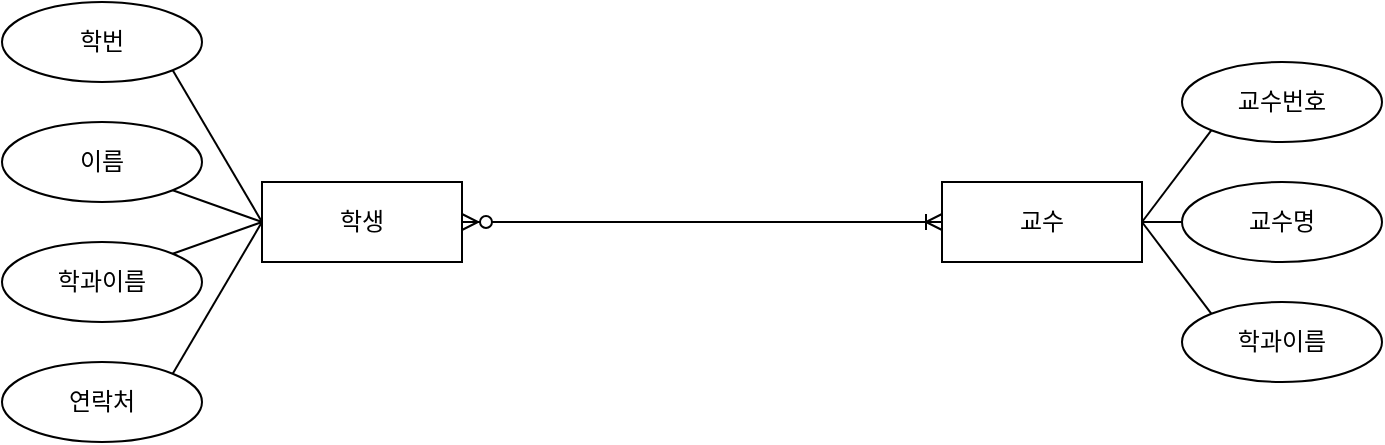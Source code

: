 <mxfile version="21.6.5" type="github">
  <diagram name="페이지-1" id="iDLjW7giLl_mUTGhgJke">
    <mxGraphModel dx="724" dy="395" grid="1" gridSize="10" guides="1" tooltips="1" connect="1" arrows="1" fold="1" page="1" pageScale="1" pageWidth="827" pageHeight="1169" math="0" shadow="0">
      <root>
        <mxCell id="0" />
        <mxCell id="1" parent="0" />
        <mxCell id="mJKUhedICLntOPsV6Hvn-17" value="교수" style="whiteSpace=wrap;html=1;align=center;" parent="1" vertex="1">
          <mxGeometry x="520" y="240" width="100" height="40" as="geometry" />
        </mxCell>
        <mxCell id="mJKUhedICLntOPsV6Hvn-18" value="학생" style="whiteSpace=wrap;html=1;align=center;" parent="1" vertex="1">
          <mxGeometry x="180" y="240" width="100" height="40" as="geometry" />
        </mxCell>
        <mxCell id="mJKUhedICLntOPsV6Hvn-19" value="학과이름" style="ellipse;whiteSpace=wrap;html=1;align=center;" parent="1" vertex="1">
          <mxGeometry x="640" y="300" width="100" height="40" as="geometry" />
        </mxCell>
        <mxCell id="mJKUhedICLntOPsV6Hvn-20" value="교수명" style="ellipse;whiteSpace=wrap;html=1;align=center;" parent="1" vertex="1">
          <mxGeometry x="640" y="240" width="100" height="40" as="geometry" />
        </mxCell>
        <mxCell id="mJKUhedICLntOPsV6Hvn-21" value="교수번호" style="ellipse;whiteSpace=wrap;html=1;align=center;" parent="1" vertex="1">
          <mxGeometry x="640" y="180" width="100" height="40" as="geometry" />
        </mxCell>
        <mxCell id="mJKUhedICLntOPsV6Hvn-22" value="연락처" style="ellipse;whiteSpace=wrap;html=1;align=center;" parent="1" vertex="1">
          <mxGeometry x="50" y="330" width="100" height="40" as="geometry" />
        </mxCell>
        <mxCell id="mJKUhedICLntOPsV6Hvn-23" value="학과이름" style="ellipse;whiteSpace=wrap;html=1;align=center;" parent="1" vertex="1">
          <mxGeometry x="50" y="270" width="100" height="40" as="geometry" />
        </mxCell>
        <mxCell id="mJKUhedICLntOPsV6Hvn-24" value="이름" style="ellipse;whiteSpace=wrap;html=1;align=center;" parent="1" vertex="1">
          <mxGeometry x="50" y="210" width="100" height="40" as="geometry" />
        </mxCell>
        <mxCell id="mJKUhedICLntOPsV6Hvn-25" value="학번" style="ellipse;whiteSpace=wrap;html=1;align=center;" parent="1" vertex="1">
          <mxGeometry x="50" y="150" width="100" height="40" as="geometry" />
        </mxCell>
        <mxCell id="mJKUhedICLntOPsV6Hvn-26" value="" style="edgeStyle=entityRelationEdgeStyle;fontSize=12;html=1;endArrow=ERoneToMany;startArrow=ERzeroToMany;rounded=0;exitX=1;exitY=0.5;exitDx=0;exitDy=0;entryX=0;entryY=0.5;entryDx=0;entryDy=0;" parent="1" source="mJKUhedICLntOPsV6Hvn-18" target="mJKUhedICLntOPsV6Hvn-17" edge="1">
          <mxGeometry width="100" height="100" relative="1" as="geometry">
            <mxPoint x="410" y="270" as="sourcePoint" />
            <mxPoint x="510" y="170" as="targetPoint" />
          </mxGeometry>
        </mxCell>
        <mxCell id="mJKUhedICLntOPsV6Hvn-36" value="" style="endArrow=none;html=1;rounded=0;entryX=0;entryY=0;entryDx=0;entryDy=0;exitX=1;exitY=0.5;exitDx=0;exitDy=0;" parent="1" source="mJKUhedICLntOPsV6Hvn-17" target="mJKUhedICLntOPsV6Hvn-19" edge="1">
          <mxGeometry relative="1" as="geometry">
            <mxPoint x="380" y="220" as="sourcePoint" />
            <mxPoint x="540" y="220" as="targetPoint" />
          </mxGeometry>
        </mxCell>
        <mxCell id="mJKUhedICLntOPsV6Hvn-37" value="" style="endArrow=none;html=1;rounded=0;entryX=0;entryY=0.5;entryDx=0;entryDy=0;exitX=1;exitY=0.5;exitDx=0;exitDy=0;" parent="1" source="mJKUhedICLntOPsV6Hvn-17" target="mJKUhedICLntOPsV6Hvn-20" edge="1">
          <mxGeometry relative="1" as="geometry">
            <mxPoint x="380" y="220" as="sourcePoint" />
            <mxPoint x="540" y="220" as="targetPoint" />
          </mxGeometry>
        </mxCell>
        <mxCell id="mJKUhedICLntOPsV6Hvn-38" value="" style="endArrow=none;html=1;rounded=0;exitX=1;exitY=0.5;exitDx=0;exitDy=0;entryX=0;entryY=1;entryDx=0;entryDy=0;" parent="1" source="mJKUhedICLntOPsV6Hvn-17" target="mJKUhedICLntOPsV6Hvn-21" edge="1">
          <mxGeometry relative="1" as="geometry">
            <mxPoint x="380" y="220" as="sourcePoint" />
            <mxPoint x="540" y="220" as="targetPoint" />
          </mxGeometry>
        </mxCell>
        <mxCell id="mJKUhedICLntOPsV6Hvn-39" value="" style="endArrow=none;html=1;rounded=0;exitX=1;exitY=0;exitDx=0;exitDy=0;entryX=0;entryY=0.5;entryDx=0;entryDy=0;" parent="1" source="mJKUhedICLntOPsV6Hvn-22" target="mJKUhedICLntOPsV6Hvn-18" edge="1">
          <mxGeometry relative="1" as="geometry">
            <mxPoint x="380" y="220" as="sourcePoint" />
            <mxPoint x="540" y="220" as="targetPoint" />
          </mxGeometry>
        </mxCell>
        <mxCell id="mJKUhedICLntOPsV6Hvn-40" value="" style="endArrow=none;html=1;rounded=0;exitX=1;exitY=0;exitDx=0;exitDy=0;entryX=0;entryY=0.5;entryDx=0;entryDy=0;" parent="1" source="mJKUhedICLntOPsV6Hvn-23" target="mJKUhedICLntOPsV6Hvn-18" edge="1">
          <mxGeometry relative="1" as="geometry">
            <mxPoint x="380" y="220" as="sourcePoint" />
            <mxPoint x="540" y="220" as="targetPoint" />
          </mxGeometry>
        </mxCell>
        <mxCell id="mJKUhedICLntOPsV6Hvn-41" value="" style="endArrow=none;html=1;rounded=0;exitX=1;exitY=1;exitDx=0;exitDy=0;entryX=0;entryY=0.5;entryDx=0;entryDy=0;" parent="1" source="mJKUhedICLntOPsV6Hvn-24" target="mJKUhedICLntOPsV6Hvn-18" edge="1">
          <mxGeometry relative="1" as="geometry">
            <mxPoint x="380" y="220" as="sourcePoint" />
            <mxPoint x="540" y="220" as="targetPoint" />
          </mxGeometry>
        </mxCell>
        <mxCell id="mJKUhedICLntOPsV6Hvn-42" value="" style="endArrow=none;html=1;rounded=0;exitX=1;exitY=1;exitDx=0;exitDy=0;entryX=0;entryY=0.5;entryDx=0;entryDy=0;" parent="1" source="mJKUhedICLntOPsV6Hvn-25" target="mJKUhedICLntOPsV6Hvn-18" edge="1">
          <mxGeometry relative="1" as="geometry">
            <mxPoint x="380" y="220" as="sourcePoint" />
            <mxPoint x="540" y="220" as="targetPoint" />
          </mxGeometry>
        </mxCell>
      </root>
    </mxGraphModel>
  </diagram>
</mxfile>
